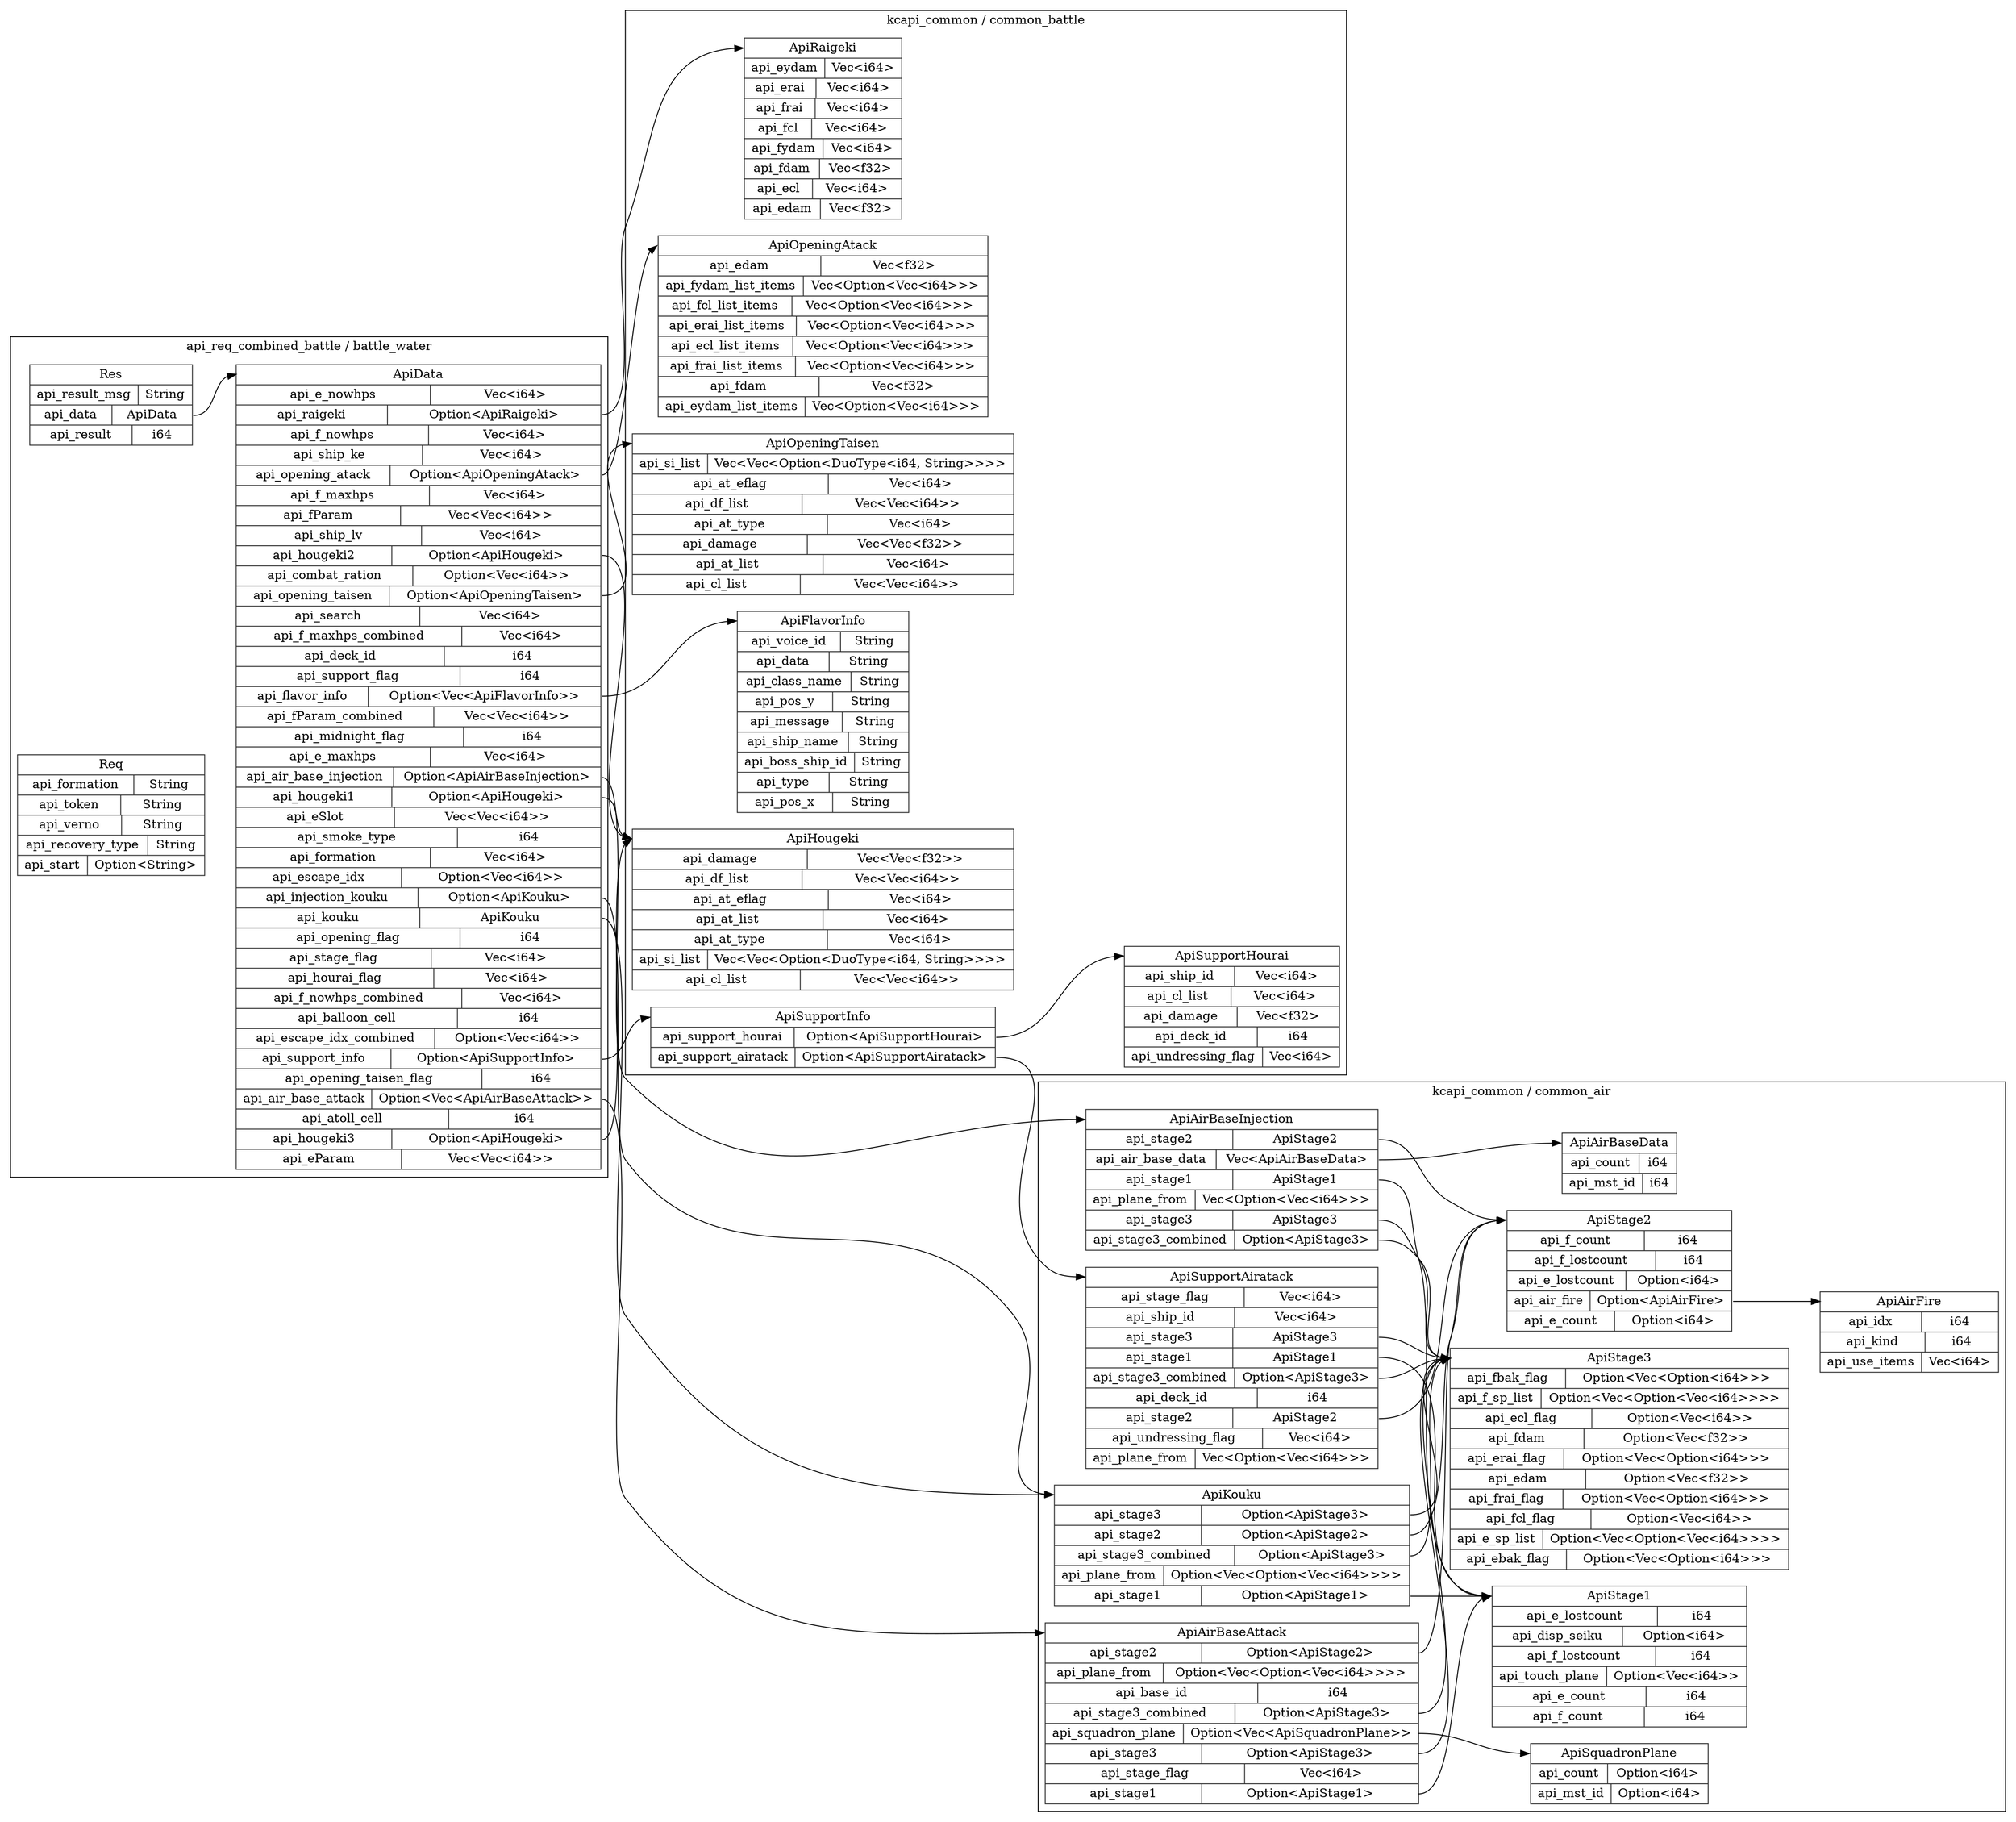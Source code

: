digraph {
  rankdir=LR;
  subgraph cluster_0 {
    label="api_req_combined_battle / battle_water";
    node [style="filled", color=white, style="solid", color=gray20];
    api_req_combined_battle__battle_water__Res [label="<Res> Res  | { api_result_msg | <api_result_msg> String } | { api_data | <api_data> ApiData } | { api_result | <api_result> i64 }", shape=record];
    api_req_combined_battle__battle_water__ApiData;
    api_req_combined_battle__battle_water__Res:api_data:e -> api_req_combined_battle__battle_water__ApiData:ApiData:w;
    api_req_combined_battle__battle_water__ApiData [label="<ApiData> ApiData  | { api_e_nowhps | <api_e_nowhps> Vec\<i64\> } | { api_raigeki | <api_raigeki> Option\<ApiRaigeki\> } | { api_f_nowhps | <api_f_nowhps> Vec\<i64\> } | { api_ship_ke | <api_ship_ke> Vec\<i64\> } | { api_opening_atack | <api_opening_atack> Option\<ApiOpeningAtack\> } | { api_f_maxhps | <api_f_maxhps> Vec\<i64\> } | { api_fParam | <api_fParam> Vec\<Vec\<i64\>\> } | { api_ship_lv | <api_ship_lv> Vec\<i64\> } | { api_hougeki2 | <api_hougeki2> Option\<ApiHougeki\> } | { api_combat_ration | <api_combat_ration> Option\<Vec\<i64\>\> } | { api_opening_taisen | <api_opening_taisen> Option\<ApiOpeningTaisen\> } | { api_search | <api_search> Vec\<i64\> } | { api_f_maxhps_combined | <api_f_maxhps_combined> Vec\<i64\> } | { api_deck_id | <api_deck_id> i64 } | { api_support_flag | <api_support_flag> i64 } | { api_flavor_info | <api_flavor_info> Option\<Vec\<ApiFlavorInfo\>\> } | { api_fParam_combined | <api_fParam_combined> Vec\<Vec\<i64\>\> } | { api_midnight_flag | <api_midnight_flag> i64 } | { api_e_maxhps | <api_e_maxhps> Vec\<i64\> } | { api_air_base_injection | <api_air_base_injection> Option\<ApiAirBaseInjection\> } | { api_hougeki1 | <api_hougeki1> Option\<ApiHougeki\> } | { api_eSlot | <api_eSlot> Vec\<Vec\<i64\>\> } | { api_smoke_type | <api_smoke_type> i64 } | { api_formation | <api_formation> Vec\<i64\> } | { api_escape_idx | <api_escape_idx> Option\<Vec\<i64\>\> } | { api_injection_kouku | <api_injection_kouku> Option\<ApiKouku\> } | { api_kouku | <api_kouku> ApiKouku } | { api_opening_flag | <api_opening_flag> i64 } | { api_stage_flag | <api_stage_flag> Vec\<i64\> } | { api_hourai_flag | <api_hourai_flag> Vec\<i64\> } | { api_f_nowhps_combined | <api_f_nowhps_combined> Vec\<i64\> } | { api_balloon_cell | <api_balloon_cell> i64 } | { api_escape_idx_combined | <api_escape_idx_combined> Option\<Vec\<i64\>\> } | { api_support_info | <api_support_info> Option\<ApiSupportInfo\> } | { api_opening_taisen_flag | <api_opening_taisen_flag> i64 } | { api_air_base_attack | <api_air_base_attack> Option\<Vec\<ApiAirBaseAttack\>\> } | { api_atoll_cell | <api_atoll_cell> i64 } | { api_hougeki3 | <api_hougeki3> Option\<ApiHougeki\> } | { api_eParam | <api_eParam> Vec\<Vec\<i64\>\> }", shape=record];
    api_req_combined_battle__battle_water__Req [label="<Req> Req  | { api_formation | <api_formation> String } | { api_token | <api_token> String } | { api_verno | <api_verno> String } | { api_recovery_type | <api_recovery_type> String } | { api_start | <api_start> Option\<String\> }", shape=record];
  }
  subgraph cluster_1 {
    label="kcapi_common / common_air";
    node [style="filled", color=white, style="solid", color=gray20];
    kcapi_common__common_air__ApiAirBaseInjection [label="<ApiAirBaseInjection> ApiAirBaseInjection  | { api_stage2 | <api_stage2> ApiStage2 } | { api_air_base_data | <api_air_base_data> Vec\<ApiAirBaseData\> } | { api_stage1 | <api_stage1> ApiStage1 } | { api_plane_from | <api_plane_from> Vec\<Option\<Vec\<i64\>\>\> } | { api_stage3 | <api_stage3> ApiStage3 } | { api_stage3_combined | <api_stage3_combined> Option\<ApiStage3\> }", shape=record];
    kcapi_common__common_air__ApiStage2;
    kcapi_common__common_air__ApiAirBaseInjection:api_stage2:e -> kcapi_common__common_air__ApiStage2:ApiStage2:w;
    kcapi_common__common_air__ApiAirBaseData;
    kcapi_common__common_air__ApiAirBaseInjection:api_air_base_data:e -> kcapi_common__common_air__ApiAirBaseData:ApiAirBaseData:w;
    kcapi_common__common_air__ApiStage1;
    kcapi_common__common_air__ApiAirBaseInjection:api_stage1:e -> kcapi_common__common_air__ApiStage1:ApiStage1:w;
    kcapi_common__common_air__ApiStage3;
    kcapi_common__common_air__ApiAirBaseInjection:api_stage3:e -> kcapi_common__common_air__ApiStage3:ApiStage3:w;
    kcapi_common__common_air__ApiStage3;
    kcapi_common__common_air__ApiAirBaseInjection:api_stage3_combined:e -> kcapi_common__common_air__ApiStage3:ApiStage3:w;
    kcapi_common__common_air__ApiKouku [label="<ApiKouku> ApiKouku  | { api_stage3 | <api_stage3> Option\<ApiStage3\> } | { api_stage2 | <api_stage2> Option\<ApiStage2\> } | { api_stage3_combined | <api_stage3_combined> Option\<ApiStage3\> } | { api_plane_from | <api_plane_from> Option\<Vec\<Option\<Vec\<i64\>\>\>\> } | { api_stage1 | <api_stage1> Option\<ApiStage1\> }", shape=record];
    kcapi_common__common_air__ApiStage3;
    kcapi_common__common_air__ApiKouku:api_stage3:e -> kcapi_common__common_air__ApiStage3:ApiStage3:w;
    kcapi_common__common_air__ApiStage2;
    kcapi_common__common_air__ApiKouku:api_stage2:e -> kcapi_common__common_air__ApiStage2:ApiStage2:w;
    kcapi_common__common_air__ApiStage3;
    kcapi_common__common_air__ApiKouku:api_stage3_combined:e -> kcapi_common__common_air__ApiStage3:ApiStage3:w;
    kcapi_common__common_air__ApiStage1;
    kcapi_common__common_air__ApiKouku:api_stage1:e -> kcapi_common__common_air__ApiStage1:ApiStage1:w;
    kcapi_common__common_air__ApiAirBaseAttack [label="<ApiAirBaseAttack> ApiAirBaseAttack  | { api_stage2 | <api_stage2> Option\<ApiStage2\> } | { api_plane_from | <api_plane_from> Option\<Vec\<Option\<Vec\<i64\>\>\>\> } | { api_base_id | <api_base_id> i64 } | { api_stage3_combined | <api_stage3_combined> Option\<ApiStage3\> } | { api_squadron_plane | <api_squadron_plane> Option\<Vec\<ApiSquadronPlane\>\> } | { api_stage3 | <api_stage3> Option\<ApiStage3\> } | { api_stage_flag | <api_stage_flag> Vec\<i64\> } | { api_stage1 | <api_stage1> Option\<ApiStage1\> }", shape=record];
    kcapi_common__common_air__ApiStage2;
    kcapi_common__common_air__ApiAirBaseAttack:api_stage2:e -> kcapi_common__common_air__ApiStage2:ApiStage2:w;
    kcapi_common__common_air__ApiStage3;
    kcapi_common__common_air__ApiAirBaseAttack:api_stage3_combined:e -> kcapi_common__common_air__ApiStage3:ApiStage3:w;
    kcapi_common__common_air__ApiSquadronPlane;
    kcapi_common__common_air__ApiAirBaseAttack:api_squadron_plane:e -> kcapi_common__common_air__ApiSquadronPlane:ApiSquadronPlane:w;
    kcapi_common__common_air__ApiStage3;
    kcapi_common__common_air__ApiAirBaseAttack:api_stage3:e -> kcapi_common__common_air__ApiStage3:ApiStage3:w;
    kcapi_common__common_air__ApiStage1;
    kcapi_common__common_air__ApiAirBaseAttack:api_stage1:e -> kcapi_common__common_air__ApiStage1:ApiStage1:w;
    kcapi_common__common_air__ApiStage2 [label="<ApiStage2> ApiStage2  | { api_f_count | <api_f_count> i64 } | { api_f_lostcount | <api_f_lostcount> i64 } | { api_e_lostcount | <api_e_lostcount> Option\<i64\> } | { api_air_fire | <api_air_fire> Option\<ApiAirFire\> } | { api_e_count | <api_e_count> Option\<i64\> }", shape=record];
    kcapi_common__common_air__ApiAirFire;
    kcapi_common__common_air__ApiStage2:api_air_fire:e -> kcapi_common__common_air__ApiAirFire:ApiAirFire:w;
    kcapi_common__common_air__ApiAirBaseData [label="<ApiAirBaseData> ApiAirBaseData  | { api_count | <api_count> i64 } | { api_mst_id | <api_mst_id> i64 }", shape=record];
    kcapi_common__common_air__ApiStage1 [label="<ApiStage1> ApiStage1  | { api_e_lostcount | <api_e_lostcount> i64 } | { api_disp_seiku | <api_disp_seiku> Option\<i64\> } | { api_f_lostcount | <api_f_lostcount> i64 } | { api_touch_plane | <api_touch_plane> Option\<Vec\<i64\>\> } | { api_e_count | <api_e_count> i64 } | { api_f_count | <api_f_count> i64 }", shape=record];
    kcapi_common__common_air__ApiStage3 [label="<ApiStage3> ApiStage3  | { api_fbak_flag | <api_fbak_flag> Option\<Vec\<Option\<i64\>\>\> } | { api_f_sp_list | <api_f_sp_list> Option\<Vec\<Option\<Vec\<i64\>\>\>\> } | { api_ecl_flag | <api_ecl_flag> Option\<Vec\<i64\>\> } | { api_fdam | <api_fdam> Option\<Vec\<f32\>\> } | { api_erai_flag | <api_erai_flag> Option\<Vec\<Option\<i64\>\>\> } | { api_edam | <api_edam> Option\<Vec\<f32\>\> } | { api_frai_flag | <api_frai_flag> Option\<Vec\<Option\<i64\>\>\> } | { api_fcl_flag | <api_fcl_flag> Option\<Vec\<i64\>\> } | { api_e_sp_list | <api_e_sp_list> Option\<Vec\<Option\<Vec\<i64\>\>\>\> } | { api_ebak_flag | <api_ebak_flag> Option\<Vec\<Option\<i64\>\>\> }", shape=record];
    kcapi_common__common_air__ApiSupportAiratack [label="<ApiSupportAiratack> ApiSupportAiratack  | { api_stage_flag | <api_stage_flag> Vec\<i64\> } | { api_ship_id | <api_ship_id> Vec\<i64\> } | { api_stage3 | <api_stage3> ApiStage3 } | { api_stage1 | <api_stage1> ApiStage1 } | { api_stage3_combined | <api_stage3_combined> Option\<ApiStage3\> } | { api_deck_id | <api_deck_id> i64 } | { api_stage2 | <api_stage2> ApiStage2 } | { api_undressing_flag | <api_undressing_flag> Vec\<i64\> } | { api_plane_from | <api_plane_from> Vec\<Option\<Vec\<i64\>\>\> }", shape=record];
    kcapi_common__common_air__ApiSupportAiratack:api_stage3:e -> kcapi_common__common_air__ApiStage3:ApiStage3:w;
    kcapi_common__common_air__ApiSupportAiratack:api_stage1:e -> kcapi_common__common_air__ApiStage1:ApiStage1:w;
    kcapi_common__common_air__ApiSupportAiratack:api_stage3_combined:e -> kcapi_common__common_air__ApiStage3:ApiStage3:w;
    kcapi_common__common_air__ApiSupportAiratack:api_stage2:e -> kcapi_common__common_air__ApiStage2:ApiStage2:w;
    kcapi_common__common_air__ApiSquadronPlane [label="<ApiSquadronPlane> ApiSquadronPlane  | { api_count | <api_count> Option\<i64\> } | { api_mst_id | <api_mst_id> Option\<i64\> }", shape=record];
    kcapi_common__common_air__ApiAirFire [label="<ApiAirFire> ApiAirFire  | { api_idx | <api_idx> i64 } | { api_kind | <api_kind> i64 } | { api_use_items | <api_use_items> Vec\<i64\> }", shape=record];
  }
  subgraph cluster_2 {
    label="kcapi_common / common_battle";
    node [style="filled", color=white, style="solid", color=gray20];
    kcapi_common__common_battle__ApiRaigeki [label="<ApiRaigeki> ApiRaigeki  | { api_eydam | <api_eydam> Vec\<i64\> } | { api_erai | <api_erai> Vec\<i64\> } | { api_frai | <api_frai> Vec\<i64\> } | { api_fcl | <api_fcl> Vec\<i64\> } | { api_fydam | <api_fydam> Vec\<i64\> } | { api_fdam | <api_fdam> Vec\<f32\> } | { api_ecl | <api_ecl> Vec\<i64\> } | { api_edam | <api_edam> Vec\<f32\> }", shape=record];
    kcapi_common__common_battle__ApiOpeningAtack [label="<ApiOpeningAtack> ApiOpeningAtack  | { api_edam | <api_edam> Vec\<f32\> } | { api_fydam_list_items | <api_fydam_list_items> Vec\<Option\<Vec\<i64\>\>\> } | { api_fcl_list_items | <api_fcl_list_items> Vec\<Option\<Vec\<i64\>\>\> } | { api_erai_list_items | <api_erai_list_items> Vec\<Option\<Vec\<i64\>\>\> } | { api_ecl_list_items | <api_ecl_list_items> Vec\<Option\<Vec\<i64\>\>\> } | { api_frai_list_items | <api_frai_list_items> Vec\<Option\<Vec\<i64\>\>\> } | { api_fdam | <api_fdam> Vec\<f32\> } | { api_eydam_list_items | <api_eydam_list_items> Vec\<Option\<Vec\<i64\>\>\> }", shape=record];
    kcapi_common__common_battle__ApiHougeki [label="<ApiHougeki> ApiHougeki  | { api_damage | <api_damage> Vec\<Vec\<f32\>\> } | { api_df_list | <api_df_list> Vec\<Vec\<i64\>\> } | { api_at_eflag | <api_at_eflag> Vec\<i64\> } | { api_at_list | <api_at_list> Vec\<i64\> } | { api_at_type | <api_at_type> Vec\<i64\> } | { api_si_list | <api_si_list> Vec\<Vec\<Option\<DuoType\<i64, String\>\>\>\> } | { api_cl_list | <api_cl_list> Vec\<Vec\<i64\>\> }", shape=record];
    kcapi_common__common_battle__ApiOpeningTaisen [label="<ApiOpeningTaisen> ApiOpeningTaisen  | { api_si_list | <api_si_list> Vec\<Vec\<Option\<DuoType\<i64, String\>\>\>\> } | { api_at_eflag | <api_at_eflag> Vec\<i64\> } | { api_df_list | <api_df_list> Vec\<Vec\<i64\>\> } | { api_at_type | <api_at_type> Vec\<i64\> } | { api_damage | <api_damage> Vec\<Vec\<f32\>\> } | { api_at_list | <api_at_list> Vec\<i64\> } | { api_cl_list | <api_cl_list> Vec\<Vec\<i64\>\> }", shape=record];
    kcapi_common__common_battle__ApiFlavorInfo [label="<ApiFlavorInfo> ApiFlavorInfo  | { api_voice_id | <api_voice_id> String } | { api_data | <api_data> String } | { api_class_name | <api_class_name> String } | { api_pos_y | <api_pos_y> String } | { api_message | <api_message> String } | { api_ship_name | <api_ship_name> String } | { api_boss_ship_id | <api_boss_ship_id> String } | { api_type | <api_type> String } | { api_pos_x | <api_pos_x> String }", shape=record];
    kcapi_common__common_battle__ApiSupportInfo [label="<ApiSupportInfo> ApiSupportInfo  | { api_support_hourai | <api_support_hourai> Option\<ApiSupportHourai\> } | { api_support_airatack | <api_support_airatack> Option\<ApiSupportAiratack\> }", shape=record];
    kcapi_common__common_battle__ApiSupportHourai;
    kcapi_common__common_battle__ApiSupportInfo:api_support_hourai:e -> kcapi_common__common_battle__ApiSupportHourai:ApiSupportHourai:w;
    kcapi_common__common_battle__ApiSupportHourai [label="<ApiSupportHourai> ApiSupportHourai  | { api_ship_id | <api_ship_id> Vec\<i64\> } | { api_cl_list | <api_cl_list> Vec\<i64\> } | { api_damage | <api_damage> Vec\<f32\> } | { api_deck_id | <api_deck_id> i64 } | { api_undressing_flag | <api_undressing_flag> Vec\<i64\> }", shape=record];
  }
  api_req_combined_battle__battle_water__ApiData:api_raigeki:e -> kcapi_common__common_battle__ApiRaigeki:ApiRaigeki:w;
  api_req_combined_battle__battle_water__ApiData:api_opening_atack:e -> kcapi_common__common_battle__ApiOpeningAtack:ApiOpeningAtack:w;
  api_req_combined_battle__battle_water__ApiData:api_hougeki2:e -> kcapi_common__common_battle__ApiHougeki:ApiHougeki:w;
  api_req_combined_battle__battle_water__ApiData:api_opening_taisen:e -> kcapi_common__common_battle__ApiOpeningTaisen:ApiOpeningTaisen:w;
  api_req_combined_battle__battle_water__ApiData:api_flavor_info:e -> kcapi_common__common_battle__ApiFlavorInfo:ApiFlavorInfo:w;
  api_req_combined_battle__battle_water__ApiData:api_air_base_injection:e -> kcapi_common__common_air__ApiAirBaseInjection:ApiAirBaseInjection:w;
  api_req_combined_battle__battle_water__ApiData:api_hougeki1:e -> kcapi_common__common_battle__ApiHougeki:ApiHougeki:w;
  api_req_combined_battle__battle_water__ApiData:api_injection_kouku:e -> kcapi_common__common_air__ApiKouku:ApiKouku:w;
  api_req_combined_battle__battle_water__ApiData:api_kouku:e -> kcapi_common__common_air__ApiKouku:ApiKouku:w;
  api_req_combined_battle__battle_water__ApiData:api_support_info:e -> kcapi_common__common_battle__ApiSupportInfo:ApiSupportInfo:w;
  api_req_combined_battle__battle_water__ApiData:api_air_base_attack:e -> kcapi_common__common_air__ApiAirBaseAttack:ApiAirBaseAttack:w;
  api_req_combined_battle__battle_water__ApiData:api_hougeki3:e -> kcapi_common__common_battle__ApiHougeki:ApiHougeki:w;
  kcapi_common__common_battle__ApiSupportInfo:api_support_airatack:e -> kcapi_common__common_air__ApiSupportAiratack:ApiSupportAiratack:w;
}

